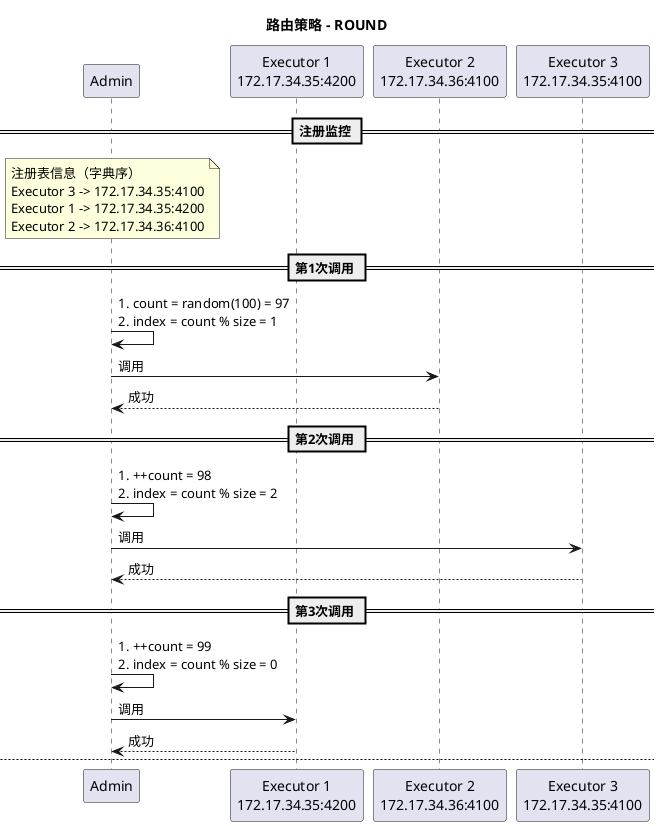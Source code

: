 @startuml
title 路由策略 - ROUND

participant a as "Admin" order 10
participant e1 as "Executor 1\n172.17.34.35:4200" order 20
participant e2 as "Executor 2\n172.17.34.36:4100" order 30
participant e3 as "Executor 3\n172.17.34.35:4100" order 40

== 注册监控 ==
note over a
    注册表信息（字典序）
    Executor 3 -> 172.17.34.35:4100
    Executor 1 -> 172.17.34.35:4200
    Executor 2 -> 172.17.34.36:4100
end note

== 第1次调用 ==
a -> a : \
1. count = random(100) = 97\n\
2. index = count % size = 1
a -> e2 : 调用
a <-- e2 : 成功

== 第2次调用 ==
a -> a : \
1. ++count = 98\n\
2. index = count % size = 2
a -> e3 : 调用
a <-- e3 : 成功

== 第3次调用 ==
a -> a : \
1. ++count = 99\n\
2. index = count % size = 0
a -> e1 : 调用
a <-- e1 : 成功

newpage

== 重置计数，非严格ROUND ==
note over a
    时机
    1. Admin刚启动
    2. Executor第一次加入
    3. 计数 > 1,000,000
    4. 每隔24小时
end note
@enduml